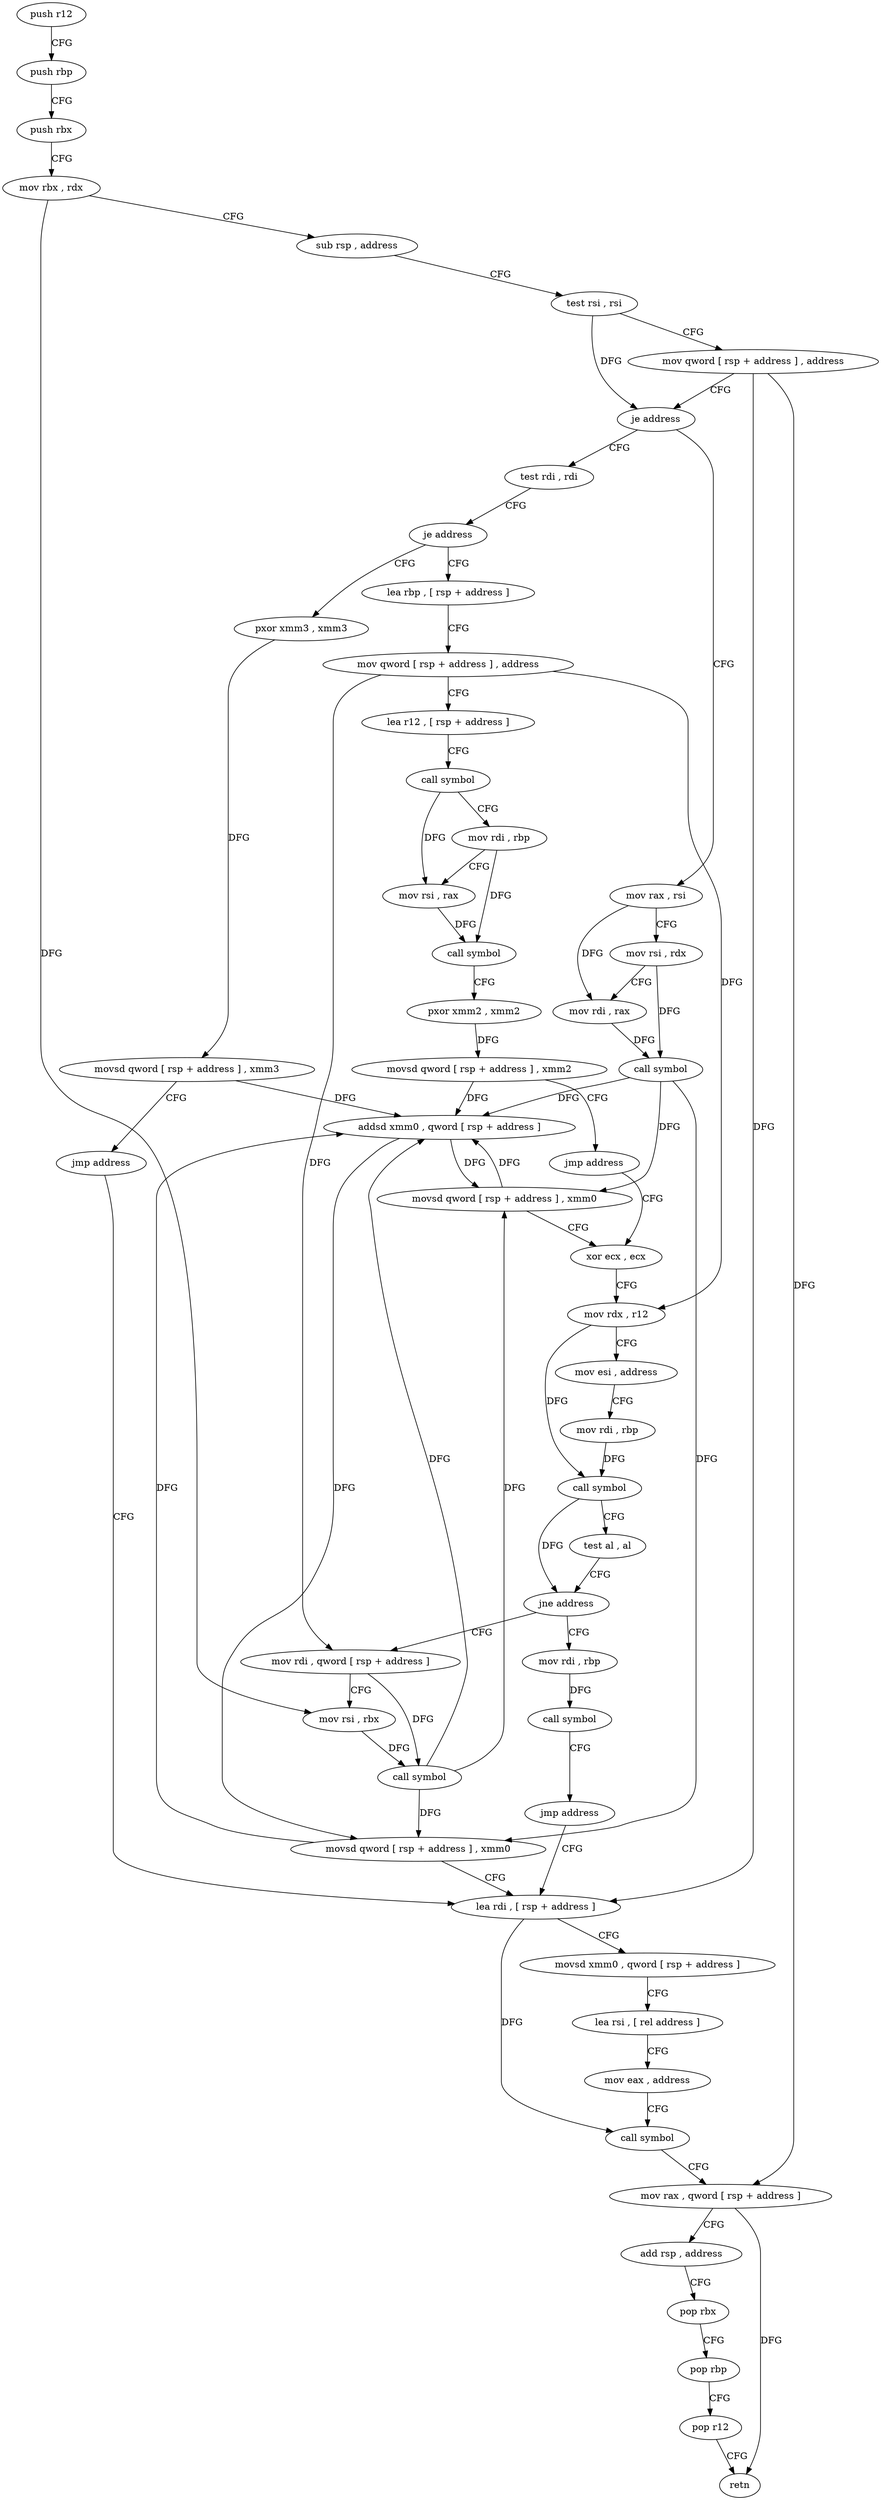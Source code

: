 digraph "func" {
"153872" [label = "push r12" ]
"153874" [label = "push rbp" ]
"153875" [label = "push rbx" ]
"153876" [label = "mov rbx , rdx" ]
"153879" [label = "sub rsp , address" ]
"153883" [label = "test rsi , rsi" ]
"153886" [label = "mov qword [ rsp + address ] , address" ]
"153895" [label = "je address" ]
"153968" [label = "test rdi , rdi" ]
"153897" [label = "mov rax , rsi" ]
"153971" [label = "je address" ]
"154088" [label = "pxor xmm3 , xmm3" ]
"153973" [label = "lea rbp , [ rsp + address ]" ]
"153900" [label = "mov rsi , rdx" ]
"153903" [label = "mov rdi , rax" ]
"153906" [label = "call symbol" ]
"153911" [label = "movsd qword [ rsp + address ] , xmm0" ]
"153917" [label = "lea rdi , [ rsp + address ]" ]
"154092" [label = "movsd qword [ rsp + address ] , xmm3" ]
"154098" [label = "jmp address" ]
"153978" [label = "mov qword [ rsp + address ] , address" ]
"153987" [label = "lea r12 , [ rsp + address ]" ]
"153992" [label = "call symbol" ]
"153997" [label = "mov rdi , rbp" ]
"154000" [label = "mov rsi , rax" ]
"154003" [label = "call symbol" ]
"154008" [label = "pxor xmm2 , xmm2" ]
"154012" [label = "movsd qword [ rsp + address ] , xmm2" ]
"154018" [label = "jmp address" ]
"154049" [label = "xor ecx , ecx" ]
"153922" [label = "movsd xmm0 , qword [ rsp + address ]" ]
"153928" [label = "lea rsi , [ rel address ]" ]
"153935" [label = "mov eax , address" ]
"153940" [label = "call symbol" ]
"153945" [label = "mov rax , qword [ rsp + address ]" ]
"153950" [label = "add rsp , address" ]
"153954" [label = "pop rbx" ]
"153955" [label = "pop rbp" ]
"153956" [label = "pop r12" ]
"153958" [label = "retn" ]
"154051" [label = "mov rdx , r12" ]
"154054" [label = "mov esi , address" ]
"154059" [label = "mov rdi , rbp" ]
"154062" [label = "call symbol" ]
"154067" [label = "test al , al" ]
"154069" [label = "jne address" ]
"154024" [label = "mov rdi , qword [ rsp + address ]" ]
"154071" [label = "mov rdi , rbp" ]
"154029" [label = "mov rsi , rbx" ]
"154032" [label = "call symbol" ]
"154037" [label = "addsd xmm0 , qword [ rsp + address ]" ]
"154043" [label = "movsd qword [ rsp + address ] , xmm0" ]
"154074" [label = "call symbol" ]
"154079" [label = "jmp address" ]
"153872" -> "153874" [ label = "CFG" ]
"153874" -> "153875" [ label = "CFG" ]
"153875" -> "153876" [ label = "CFG" ]
"153876" -> "153879" [ label = "CFG" ]
"153876" -> "154029" [ label = "DFG" ]
"153879" -> "153883" [ label = "CFG" ]
"153883" -> "153886" [ label = "CFG" ]
"153883" -> "153895" [ label = "DFG" ]
"153886" -> "153895" [ label = "CFG" ]
"153886" -> "153945" [ label = "DFG" ]
"153886" -> "153917" [ label = "DFG" ]
"153895" -> "153968" [ label = "CFG" ]
"153895" -> "153897" [ label = "CFG" ]
"153968" -> "153971" [ label = "CFG" ]
"153897" -> "153900" [ label = "CFG" ]
"153897" -> "153903" [ label = "DFG" ]
"153971" -> "154088" [ label = "CFG" ]
"153971" -> "153973" [ label = "CFG" ]
"154088" -> "154092" [ label = "DFG" ]
"153973" -> "153978" [ label = "CFG" ]
"153900" -> "153903" [ label = "CFG" ]
"153900" -> "153906" [ label = "DFG" ]
"153903" -> "153906" [ label = "DFG" ]
"153906" -> "153911" [ label = "DFG" ]
"153906" -> "154037" [ label = "DFG" ]
"153906" -> "154043" [ label = "DFG" ]
"153911" -> "153917" [ label = "CFG" ]
"153911" -> "154037" [ label = "DFG" ]
"153917" -> "153922" [ label = "CFG" ]
"153917" -> "153940" [ label = "DFG" ]
"154092" -> "154098" [ label = "CFG" ]
"154092" -> "154037" [ label = "DFG" ]
"154098" -> "153917" [ label = "CFG" ]
"153978" -> "153987" [ label = "CFG" ]
"153978" -> "154024" [ label = "DFG" ]
"153978" -> "154051" [ label = "DFG" ]
"153987" -> "153992" [ label = "CFG" ]
"153992" -> "153997" [ label = "CFG" ]
"153992" -> "154000" [ label = "DFG" ]
"153997" -> "154000" [ label = "CFG" ]
"153997" -> "154003" [ label = "DFG" ]
"154000" -> "154003" [ label = "DFG" ]
"154003" -> "154008" [ label = "CFG" ]
"154008" -> "154012" [ label = "DFG" ]
"154012" -> "154018" [ label = "CFG" ]
"154012" -> "154037" [ label = "DFG" ]
"154018" -> "154049" [ label = "CFG" ]
"154049" -> "154051" [ label = "CFG" ]
"153922" -> "153928" [ label = "CFG" ]
"153928" -> "153935" [ label = "CFG" ]
"153935" -> "153940" [ label = "CFG" ]
"153940" -> "153945" [ label = "CFG" ]
"153945" -> "153950" [ label = "CFG" ]
"153945" -> "153958" [ label = "DFG" ]
"153950" -> "153954" [ label = "CFG" ]
"153954" -> "153955" [ label = "CFG" ]
"153955" -> "153956" [ label = "CFG" ]
"153956" -> "153958" [ label = "CFG" ]
"154051" -> "154054" [ label = "CFG" ]
"154051" -> "154062" [ label = "DFG" ]
"154054" -> "154059" [ label = "CFG" ]
"154059" -> "154062" [ label = "DFG" ]
"154062" -> "154067" [ label = "CFG" ]
"154062" -> "154069" [ label = "DFG" ]
"154067" -> "154069" [ label = "CFG" ]
"154069" -> "154024" [ label = "CFG" ]
"154069" -> "154071" [ label = "CFG" ]
"154024" -> "154029" [ label = "CFG" ]
"154024" -> "154032" [ label = "DFG" ]
"154071" -> "154074" [ label = "DFG" ]
"154029" -> "154032" [ label = "DFG" ]
"154032" -> "154037" [ label = "DFG" ]
"154032" -> "153911" [ label = "DFG" ]
"154032" -> "154043" [ label = "DFG" ]
"154037" -> "154043" [ label = "DFG" ]
"154037" -> "153911" [ label = "DFG" ]
"154043" -> "154049" [ label = "CFG" ]
"154043" -> "154037" [ label = "DFG" ]
"154074" -> "154079" [ label = "CFG" ]
"154079" -> "153917" [ label = "CFG" ]
}
